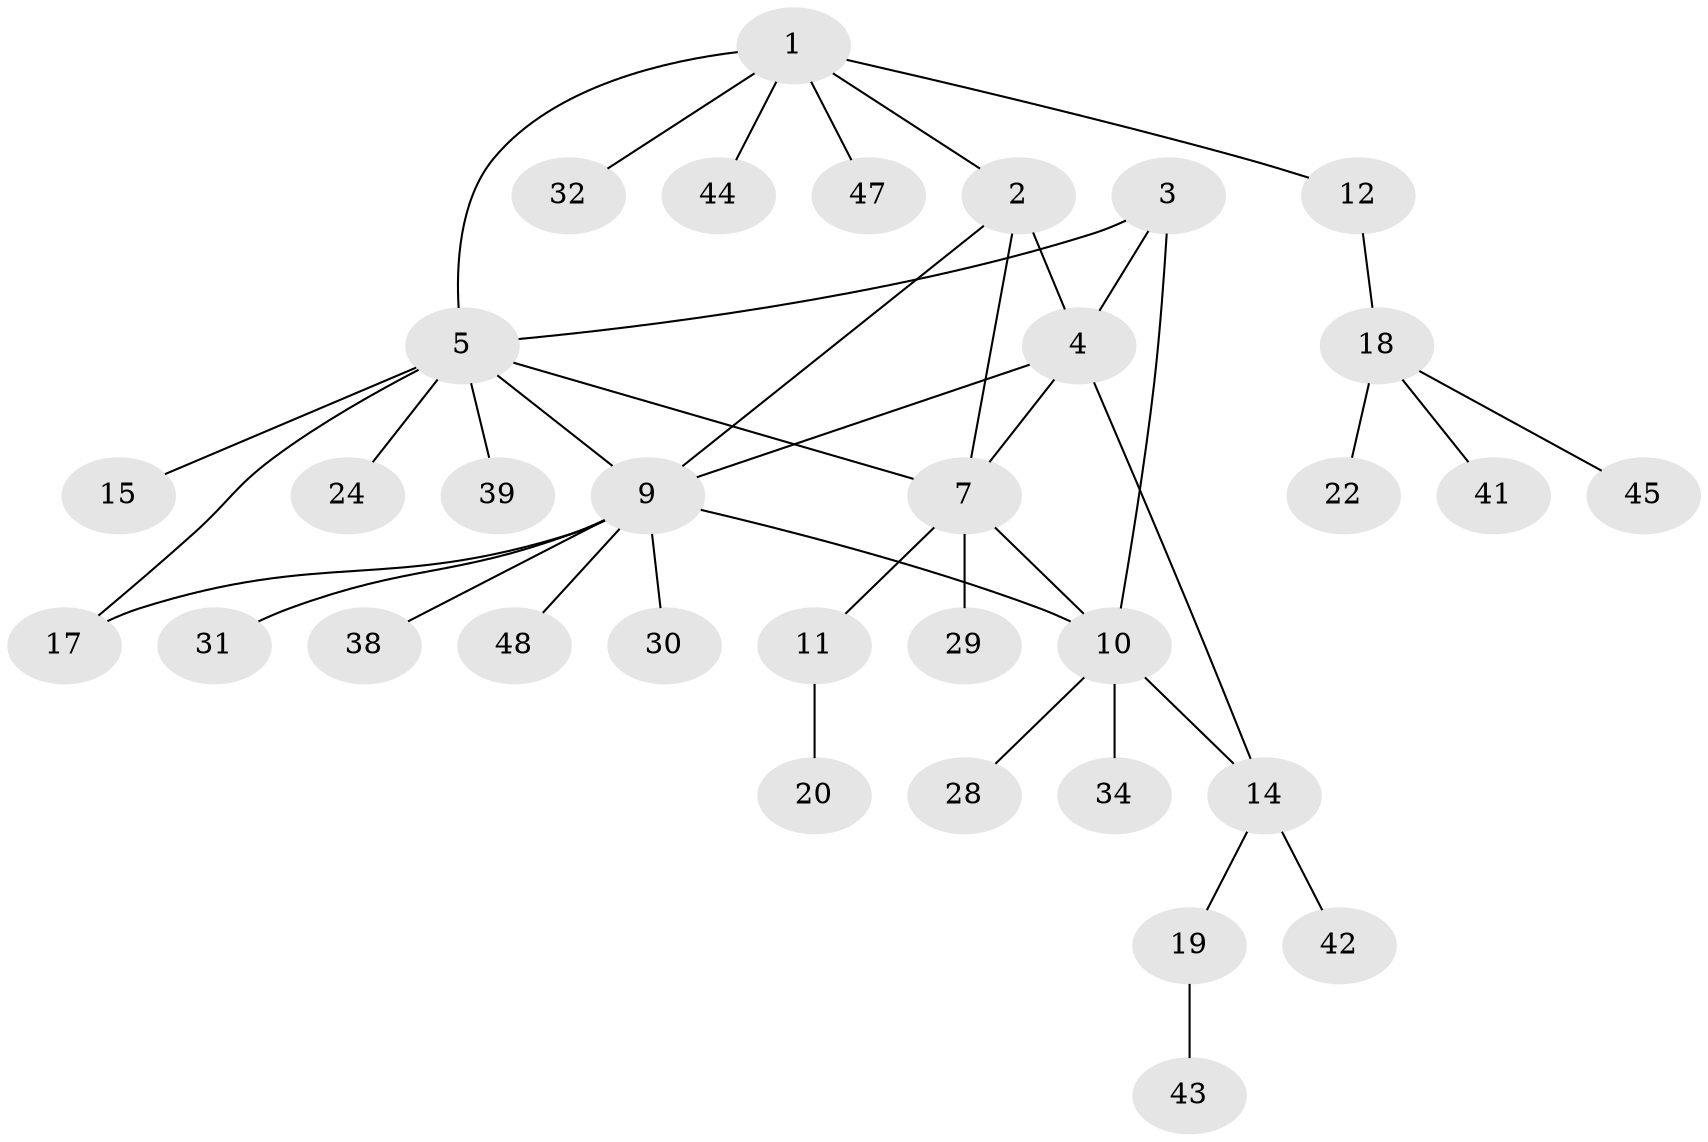 // original degree distribution, {7: 0.041666666666666664, 4: 0.125, 3: 0.10416666666666667, 10: 0.020833333333333332, 2: 0.14583333333333334, 5: 0.041666666666666664, 1: 0.5208333333333334}
// Generated by graph-tools (version 1.1) at 2025/11/02/27/25 16:11:32]
// undirected, 33 vertices, 41 edges
graph export_dot {
graph [start="1"]
  node [color=gray90,style=filled];
  1 [super="+27"];
  2;
  3;
  4 [super="+13"];
  5 [super="+6"];
  7 [super="+8"];
  9 [super="+26"];
  10 [super="+23"];
  11 [super="+25"];
  12;
  14 [super="+16"];
  15;
  17;
  18 [super="+21"];
  19 [super="+35"];
  20 [super="+37"];
  22;
  24 [super="+33"];
  28;
  29;
  30;
  31 [super="+36"];
  32 [super="+40"];
  34;
  38;
  39;
  41;
  42;
  43;
  44 [super="+46"];
  45;
  47;
  48;
  1 -- 2;
  1 -- 5;
  1 -- 12;
  1 -- 32;
  1 -- 44;
  1 -- 47;
  2 -- 4;
  2 -- 9;
  2 -- 7;
  3 -- 4;
  3 -- 5;
  3 -- 10;
  4 -- 7;
  4 -- 9;
  4 -- 14;
  5 -- 9;
  5 -- 17;
  5 -- 39;
  5 -- 24;
  5 -- 15;
  5 -- 7;
  7 -- 11;
  7 -- 29;
  7 -- 10;
  9 -- 10;
  9 -- 17;
  9 -- 30;
  9 -- 31;
  9 -- 38;
  9 -- 48;
  10 -- 34;
  10 -- 28;
  10 -- 14;
  11 -- 20;
  12 -- 18;
  14 -- 19;
  14 -- 42;
  18 -- 22;
  18 -- 41;
  18 -- 45;
  19 -- 43;
}
